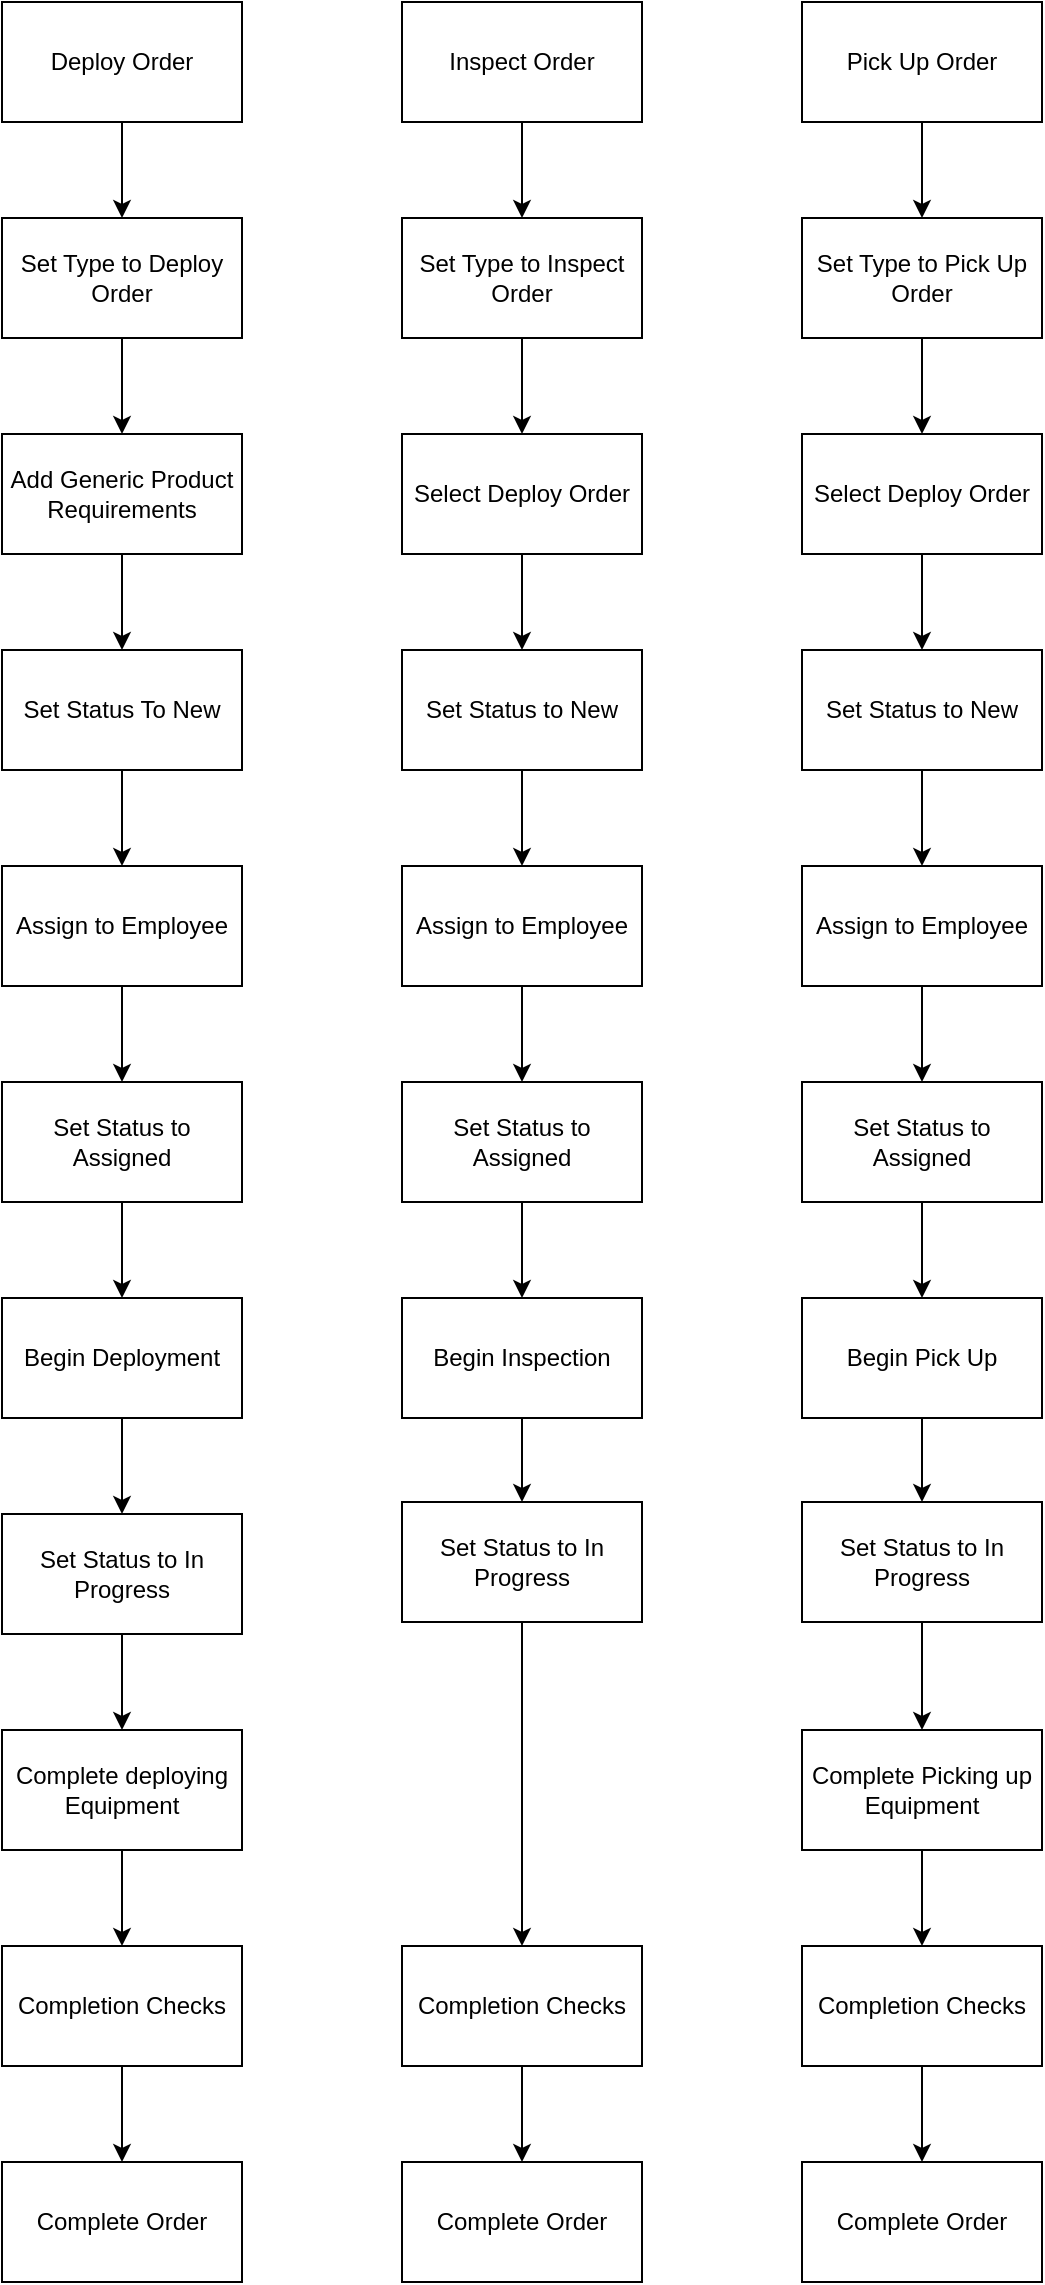 <mxfile version="16.2.4" type="github">
  <diagram id="IVju5YWaCnDdPaoF4sn5" name="Order Type Process">
    <mxGraphModel dx="2062" dy="1160" grid="1" gridSize="10" guides="1" tooltips="1" connect="1" arrows="1" fold="1" page="1" pageScale="1" pageWidth="850" pageHeight="1100" math="0" shadow="0">
      <root>
        <mxCell id="0" />
        <mxCell id="1" parent="0" />
        <mxCell id="v1Vv0ovnMn7X07BH-cjP-1" value="" style="edgeStyle=orthogonalEdgeStyle;rounded=0;orthogonalLoop=1;jettySize=auto;html=1;" edge="1" parent="1" source="v1Vv0ovnMn7X07BH-cjP-2" target="v1Vv0ovnMn7X07BH-cjP-12">
          <mxGeometry relative="1" as="geometry" />
        </mxCell>
        <mxCell id="v1Vv0ovnMn7X07BH-cjP-2" value="Deploy Order" style="rounded=0;whiteSpace=wrap;html=1;" vertex="1" parent="1">
          <mxGeometry x="60" y="50" width="120" height="60" as="geometry" />
        </mxCell>
        <mxCell id="v1Vv0ovnMn7X07BH-cjP-3" value="" style="edgeStyle=orthogonalEdgeStyle;rounded=0;orthogonalLoop=1;jettySize=auto;html=1;" edge="1" parent="1" source="v1Vv0ovnMn7X07BH-cjP-4" target="v1Vv0ovnMn7X07BH-cjP-6">
          <mxGeometry relative="1" as="geometry" />
        </mxCell>
        <mxCell id="v1Vv0ovnMn7X07BH-cjP-4" value="Add Generic Product Requirements" style="rounded=0;whiteSpace=wrap;html=1;" vertex="1" parent="1">
          <mxGeometry x="60" y="266" width="120" height="60" as="geometry" />
        </mxCell>
        <mxCell id="v1Vv0ovnMn7X07BH-cjP-5" value="" style="edgeStyle=orthogonalEdgeStyle;rounded=0;orthogonalLoop=1;jettySize=auto;html=1;" edge="1" parent="1" source="v1Vv0ovnMn7X07BH-cjP-6" target="v1Vv0ovnMn7X07BH-cjP-8">
          <mxGeometry relative="1" as="geometry" />
        </mxCell>
        <mxCell id="v1Vv0ovnMn7X07BH-cjP-6" value="Set Status To New" style="rounded=0;whiteSpace=wrap;html=1;" vertex="1" parent="1">
          <mxGeometry x="60" y="374" width="120" height="60" as="geometry" />
        </mxCell>
        <mxCell id="v1Vv0ovnMn7X07BH-cjP-7" value="" style="edgeStyle=orthogonalEdgeStyle;rounded=0;orthogonalLoop=1;jettySize=auto;html=1;" edge="1" parent="1" source="v1Vv0ovnMn7X07BH-cjP-8" target="v1Vv0ovnMn7X07BH-cjP-10">
          <mxGeometry relative="1" as="geometry" />
        </mxCell>
        <mxCell id="v1Vv0ovnMn7X07BH-cjP-8" value="Assign to Employee" style="rounded=0;whiteSpace=wrap;html=1;" vertex="1" parent="1">
          <mxGeometry x="60" y="482" width="120" height="60" as="geometry" />
        </mxCell>
        <mxCell id="v1Vv0ovnMn7X07BH-cjP-9" value="" style="edgeStyle=orthogonalEdgeStyle;rounded=0;orthogonalLoop=1;jettySize=auto;html=1;" edge="1" parent="1" source="v1Vv0ovnMn7X07BH-cjP-10" target="v1Vv0ovnMn7X07BH-cjP-14">
          <mxGeometry relative="1" as="geometry" />
        </mxCell>
        <mxCell id="v1Vv0ovnMn7X07BH-cjP-10" value="Set Status to Assigned" style="rounded=0;whiteSpace=wrap;html=1;" vertex="1" parent="1">
          <mxGeometry x="60" y="590" width="120" height="60" as="geometry" />
        </mxCell>
        <mxCell id="v1Vv0ovnMn7X07BH-cjP-11" value="" style="edgeStyle=orthogonalEdgeStyle;rounded=0;orthogonalLoop=1;jettySize=auto;html=1;" edge="1" parent="1" source="v1Vv0ovnMn7X07BH-cjP-12" target="v1Vv0ovnMn7X07BH-cjP-4">
          <mxGeometry relative="1" as="geometry" />
        </mxCell>
        <mxCell id="v1Vv0ovnMn7X07BH-cjP-12" value="Set Type to Deploy Order" style="rounded=0;whiteSpace=wrap;html=1;" vertex="1" parent="1">
          <mxGeometry x="60" y="158" width="120" height="60" as="geometry" />
        </mxCell>
        <mxCell id="v1Vv0ovnMn7X07BH-cjP-13" value="" style="edgeStyle=orthogonalEdgeStyle;rounded=0;orthogonalLoop=1;jettySize=auto;html=1;" edge="1" parent="1" source="v1Vv0ovnMn7X07BH-cjP-14" target="v1Vv0ovnMn7X07BH-cjP-16">
          <mxGeometry relative="1" as="geometry" />
        </mxCell>
        <mxCell id="v1Vv0ovnMn7X07BH-cjP-14" value="Begin Deployment" style="rounded=0;whiteSpace=wrap;html=1;" vertex="1" parent="1">
          <mxGeometry x="60" y="698" width="120" height="60" as="geometry" />
        </mxCell>
        <mxCell id="v1Vv0ovnMn7X07BH-cjP-15" value="" style="edgeStyle=orthogonalEdgeStyle;rounded=0;orthogonalLoop=1;jettySize=auto;html=1;" edge="1" parent="1" source="v1Vv0ovnMn7X07BH-cjP-16" target="v1Vv0ovnMn7X07BH-cjP-18">
          <mxGeometry relative="1" as="geometry" />
        </mxCell>
        <mxCell id="v1Vv0ovnMn7X07BH-cjP-16" value="Set Status to In Progress" style="rounded=0;whiteSpace=wrap;html=1;" vertex="1" parent="1">
          <mxGeometry x="60" y="806" width="120" height="60" as="geometry" />
        </mxCell>
        <mxCell id="v1Vv0ovnMn7X07BH-cjP-17" value="" style="edgeStyle=orthogonalEdgeStyle;rounded=0;orthogonalLoop=1;jettySize=auto;html=1;" edge="1" parent="1" source="v1Vv0ovnMn7X07BH-cjP-18" target="v1Vv0ovnMn7X07BH-cjP-20">
          <mxGeometry relative="1" as="geometry" />
        </mxCell>
        <mxCell id="v1Vv0ovnMn7X07BH-cjP-18" value="Complete deploying Equipment" style="rounded=0;whiteSpace=wrap;html=1;" vertex="1" parent="1">
          <mxGeometry x="60" y="914" width="120" height="60" as="geometry" />
        </mxCell>
        <mxCell id="v1Vv0ovnMn7X07BH-cjP-19" value="" style="edgeStyle=orthogonalEdgeStyle;rounded=0;orthogonalLoop=1;jettySize=auto;html=1;" edge="1" parent="1" source="v1Vv0ovnMn7X07BH-cjP-20" target="v1Vv0ovnMn7X07BH-cjP-21">
          <mxGeometry relative="1" as="geometry" />
        </mxCell>
        <mxCell id="v1Vv0ovnMn7X07BH-cjP-20" value="Completion Checks" style="rounded=0;whiteSpace=wrap;html=1;" vertex="1" parent="1">
          <mxGeometry x="60" y="1022" width="120" height="60" as="geometry" />
        </mxCell>
        <mxCell id="v1Vv0ovnMn7X07BH-cjP-21" value="Complete Order" style="rounded=0;whiteSpace=wrap;html=1;" vertex="1" parent="1">
          <mxGeometry x="60" y="1130" width="120" height="60" as="geometry" />
        </mxCell>
        <mxCell id="v1Vv0ovnMn7X07BH-cjP-22" value="" style="edgeStyle=orthogonalEdgeStyle;rounded=0;orthogonalLoop=1;jettySize=auto;html=1;" edge="1" parent="1" source="v1Vv0ovnMn7X07BH-cjP-23" target="v1Vv0ovnMn7X07BH-cjP-25">
          <mxGeometry relative="1" as="geometry" />
        </mxCell>
        <mxCell id="v1Vv0ovnMn7X07BH-cjP-23" value="Inspect Order" style="rounded=0;whiteSpace=wrap;html=1;" vertex="1" parent="1">
          <mxGeometry x="260" y="50" width="120" height="60" as="geometry" />
        </mxCell>
        <mxCell id="v1Vv0ovnMn7X07BH-cjP-24" value="" style="edgeStyle=orthogonalEdgeStyle;rounded=0;orthogonalLoop=1;jettySize=auto;html=1;" edge="1" parent="1" source="v1Vv0ovnMn7X07BH-cjP-25" target="v1Vv0ovnMn7X07BH-cjP-27">
          <mxGeometry relative="1" as="geometry" />
        </mxCell>
        <mxCell id="v1Vv0ovnMn7X07BH-cjP-25" value="Set Type to Inspect Order" style="rounded=0;whiteSpace=wrap;html=1;" vertex="1" parent="1">
          <mxGeometry x="260" y="158" width="120" height="60" as="geometry" />
        </mxCell>
        <mxCell id="v1Vv0ovnMn7X07BH-cjP-26" value="" style="edgeStyle=orthogonalEdgeStyle;rounded=0;orthogonalLoop=1;jettySize=auto;html=1;" edge="1" parent="1" source="v1Vv0ovnMn7X07BH-cjP-27" target="v1Vv0ovnMn7X07BH-cjP-29">
          <mxGeometry relative="1" as="geometry" />
        </mxCell>
        <mxCell id="v1Vv0ovnMn7X07BH-cjP-27" value="Select Deploy Order" style="rounded=0;whiteSpace=wrap;html=1;" vertex="1" parent="1">
          <mxGeometry x="260" y="266" width="120" height="60" as="geometry" />
        </mxCell>
        <mxCell id="v1Vv0ovnMn7X07BH-cjP-28" value="" style="edgeStyle=orthogonalEdgeStyle;rounded=0;orthogonalLoop=1;jettySize=auto;html=1;" edge="1" parent="1" source="v1Vv0ovnMn7X07BH-cjP-29" target="v1Vv0ovnMn7X07BH-cjP-31">
          <mxGeometry relative="1" as="geometry" />
        </mxCell>
        <mxCell id="v1Vv0ovnMn7X07BH-cjP-29" value="Set Status to New" style="rounded=0;whiteSpace=wrap;html=1;" vertex="1" parent="1">
          <mxGeometry x="260" y="374" width="120" height="60" as="geometry" />
        </mxCell>
        <mxCell id="v1Vv0ovnMn7X07BH-cjP-30" value="" style="edgeStyle=orthogonalEdgeStyle;rounded=0;orthogonalLoop=1;jettySize=auto;html=1;" edge="1" parent="1" source="v1Vv0ovnMn7X07BH-cjP-31" target="v1Vv0ovnMn7X07BH-cjP-33">
          <mxGeometry relative="1" as="geometry" />
        </mxCell>
        <mxCell id="v1Vv0ovnMn7X07BH-cjP-31" value="Assign to Employee" style="rounded=0;whiteSpace=wrap;html=1;" vertex="1" parent="1">
          <mxGeometry x="260" y="482" width="120" height="60" as="geometry" />
        </mxCell>
        <mxCell id="v1Vv0ovnMn7X07BH-cjP-32" value="" style="edgeStyle=orthogonalEdgeStyle;rounded=0;orthogonalLoop=1;jettySize=auto;html=1;" edge="1" parent="1" source="v1Vv0ovnMn7X07BH-cjP-33" target="v1Vv0ovnMn7X07BH-cjP-35">
          <mxGeometry relative="1" as="geometry" />
        </mxCell>
        <mxCell id="v1Vv0ovnMn7X07BH-cjP-33" value="Set Status to Assigned" style="rounded=0;whiteSpace=wrap;html=1;" vertex="1" parent="1">
          <mxGeometry x="260" y="590" width="120" height="60" as="geometry" />
        </mxCell>
        <mxCell id="v1Vv0ovnMn7X07BH-cjP-34" value="" style="edgeStyle=orthogonalEdgeStyle;rounded=0;orthogonalLoop=1;jettySize=auto;html=1;" edge="1" parent="1" source="v1Vv0ovnMn7X07BH-cjP-35" target="v1Vv0ovnMn7X07BH-cjP-54">
          <mxGeometry relative="1" as="geometry" />
        </mxCell>
        <mxCell id="v1Vv0ovnMn7X07BH-cjP-35" value="Begin Inspection" style="rounded=0;whiteSpace=wrap;html=1;" vertex="1" parent="1">
          <mxGeometry x="260" y="698" width="120" height="60" as="geometry" />
        </mxCell>
        <mxCell id="v1Vv0ovnMn7X07BH-cjP-36" value="Complete Order" style="rounded=0;whiteSpace=wrap;html=1;" vertex="1" parent="1">
          <mxGeometry x="260" y="1130" width="120" height="60" as="geometry" />
        </mxCell>
        <mxCell id="v1Vv0ovnMn7X07BH-cjP-37" value="" style="edgeStyle=orthogonalEdgeStyle;rounded=0;orthogonalLoop=1;jettySize=auto;html=1;" edge="1" parent="1" source="v1Vv0ovnMn7X07BH-cjP-38" target="v1Vv0ovnMn7X07BH-cjP-40">
          <mxGeometry relative="1" as="geometry" />
        </mxCell>
        <mxCell id="v1Vv0ovnMn7X07BH-cjP-38" value="Pick Up Order" style="rounded=0;whiteSpace=wrap;html=1;" vertex="1" parent="1">
          <mxGeometry x="460" y="50" width="120" height="60" as="geometry" />
        </mxCell>
        <mxCell id="v1Vv0ovnMn7X07BH-cjP-39" value="" style="edgeStyle=orthogonalEdgeStyle;rounded=0;orthogonalLoop=1;jettySize=auto;html=1;" edge="1" parent="1" source="v1Vv0ovnMn7X07BH-cjP-40" target="v1Vv0ovnMn7X07BH-cjP-42">
          <mxGeometry relative="1" as="geometry" />
        </mxCell>
        <mxCell id="v1Vv0ovnMn7X07BH-cjP-40" value="Set Type to Pick Up Order" style="rounded=0;whiteSpace=wrap;html=1;" vertex="1" parent="1">
          <mxGeometry x="460" y="158" width="120" height="60" as="geometry" />
        </mxCell>
        <mxCell id="v1Vv0ovnMn7X07BH-cjP-41" value="" style="edgeStyle=orthogonalEdgeStyle;rounded=0;orthogonalLoop=1;jettySize=auto;html=1;" edge="1" parent="1" source="v1Vv0ovnMn7X07BH-cjP-42" target="v1Vv0ovnMn7X07BH-cjP-44">
          <mxGeometry relative="1" as="geometry" />
        </mxCell>
        <mxCell id="v1Vv0ovnMn7X07BH-cjP-42" value="Select Deploy Order" style="rounded=0;whiteSpace=wrap;html=1;" vertex="1" parent="1">
          <mxGeometry x="460" y="266" width="120" height="60" as="geometry" />
        </mxCell>
        <mxCell id="v1Vv0ovnMn7X07BH-cjP-43" value="" style="edgeStyle=orthogonalEdgeStyle;rounded=0;orthogonalLoop=1;jettySize=auto;html=1;" edge="1" parent="1" source="v1Vv0ovnMn7X07BH-cjP-44" target="v1Vv0ovnMn7X07BH-cjP-46">
          <mxGeometry relative="1" as="geometry" />
        </mxCell>
        <mxCell id="v1Vv0ovnMn7X07BH-cjP-44" value="Set Status to New" style="rounded=0;whiteSpace=wrap;html=1;" vertex="1" parent="1">
          <mxGeometry x="460" y="374" width="120" height="60" as="geometry" />
        </mxCell>
        <mxCell id="v1Vv0ovnMn7X07BH-cjP-45" value="" style="edgeStyle=orthogonalEdgeStyle;rounded=0;orthogonalLoop=1;jettySize=auto;html=1;" edge="1" parent="1" source="v1Vv0ovnMn7X07BH-cjP-46" target="v1Vv0ovnMn7X07BH-cjP-48">
          <mxGeometry relative="1" as="geometry" />
        </mxCell>
        <mxCell id="v1Vv0ovnMn7X07BH-cjP-46" value="Assign to Employee" style="rounded=0;whiteSpace=wrap;html=1;" vertex="1" parent="1">
          <mxGeometry x="460" y="482" width="120" height="60" as="geometry" />
        </mxCell>
        <mxCell id="v1Vv0ovnMn7X07BH-cjP-47" value="" style="edgeStyle=orthogonalEdgeStyle;rounded=0;orthogonalLoop=1;jettySize=auto;html=1;" edge="1" parent="1" source="v1Vv0ovnMn7X07BH-cjP-48" target="v1Vv0ovnMn7X07BH-cjP-50">
          <mxGeometry relative="1" as="geometry" />
        </mxCell>
        <mxCell id="v1Vv0ovnMn7X07BH-cjP-48" value="Set Status to Assigned" style="rounded=0;whiteSpace=wrap;html=1;" vertex="1" parent="1">
          <mxGeometry x="460" y="590" width="120" height="60" as="geometry" />
        </mxCell>
        <mxCell id="v1Vv0ovnMn7X07BH-cjP-49" value="" style="edgeStyle=orthogonalEdgeStyle;rounded=0;orthogonalLoop=1;jettySize=auto;html=1;" edge="1" parent="1" source="v1Vv0ovnMn7X07BH-cjP-50" target="v1Vv0ovnMn7X07BH-cjP-52">
          <mxGeometry relative="1" as="geometry" />
        </mxCell>
        <mxCell id="v1Vv0ovnMn7X07BH-cjP-50" value="Begin Pick Up" style="rounded=0;whiteSpace=wrap;html=1;" vertex="1" parent="1">
          <mxGeometry x="460" y="698" width="120" height="60" as="geometry" />
        </mxCell>
        <mxCell id="v1Vv0ovnMn7X07BH-cjP-51" value="" style="edgeStyle=orthogonalEdgeStyle;rounded=0;orthogonalLoop=1;jettySize=auto;html=1;" edge="1" parent="1" source="v1Vv0ovnMn7X07BH-cjP-52" target="v1Vv0ovnMn7X07BH-cjP-58">
          <mxGeometry relative="1" as="geometry" />
        </mxCell>
        <mxCell id="v1Vv0ovnMn7X07BH-cjP-52" value="Set Status to In Progress" style="rounded=0;whiteSpace=wrap;html=1;" vertex="1" parent="1">
          <mxGeometry x="460" y="800" width="120" height="60" as="geometry" />
        </mxCell>
        <mxCell id="v1Vv0ovnMn7X07BH-cjP-53" value="" style="edgeStyle=orthogonalEdgeStyle;rounded=0;orthogonalLoop=1;jettySize=auto;html=1;" edge="1" parent="1" source="v1Vv0ovnMn7X07BH-cjP-54" target="v1Vv0ovnMn7X07BH-cjP-56">
          <mxGeometry relative="1" as="geometry" />
        </mxCell>
        <mxCell id="v1Vv0ovnMn7X07BH-cjP-54" value="Set Status to In Progress" style="rounded=0;whiteSpace=wrap;html=1;" vertex="1" parent="1">
          <mxGeometry x="260" y="800" width="120" height="60" as="geometry" />
        </mxCell>
        <mxCell id="v1Vv0ovnMn7X07BH-cjP-55" value="" style="edgeStyle=orthogonalEdgeStyle;rounded=0;orthogonalLoop=1;jettySize=auto;html=1;" edge="1" parent="1" source="v1Vv0ovnMn7X07BH-cjP-56" target="v1Vv0ovnMn7X07BH-cjP-36">
          <mxGeometry relative="1" as="geometry" />
        </mxCell>
        <mxCell id="v1Vv0ovnMn7X07BH-cjP-56" value="Completion Checks" style="rounded=0;whiteSpace=wrap;html=1;" vertex="1" parent="1">
          <mxGeometry x="260" y="1022" width="120" height="60" as="geometry" />
        </mxCell>
        <mxCell id="v1Vv0ovnMn7X07BH-cjP-57" value="" style="edgeStyle=orthogonalEdgeStyle;rounded=0;orthogonalLoop=1;jettySize=auto;html=1;" edge="1" parent="1" source="v1Vv0ovnMn7X07BH-cjP-58" target="v1Vv0ovnMn7X07BH-cjP-61">
          <mxGeometry relative="1" as="geometry" />
        </mxCell>
        <mxCell id="v1Vv0ovnMn7X07BH-cjP-58" value="Complete Picking up Equipment" style="rounded=0;whiteSpace=wrap;html=1;" vertex="1" parent="1">
          <mxGeometry x="460" y="914" width="120" height="60" as="geometry" />
        </mxCell>
        <mxCell id="v1Vv0ovnMn7X07BH-cjP-59" value="Complete Order" style="rounded=0;whiteSpace=wrap;html=1;" vertex="1" parent="1">
          <mxGeometry x="460" y="1130" width="120" height="60" as="geometry" />
        </mxCell>
        <mxCell id="v1Vv0ovnMn7X07BH-cjP-60" value="" style="edgeStyle=orthogonalEdgeStyle;rounded=0;orthogonalLoop=1;jettySize=auto;html=1;" edge="1" parent="1" source="v1Vv0ovnMn7X07BH-cjP-61" target="v1Vv0ovnMn7X07BH-cjP-59">
          <mxGeometry relative="1" as="geometry" />
        </mxCell>
        <mxCell id="v1Vv0ovnMn7X07BH-cjP-61" value="Completion Checks" style="rounded=0;whiteSpace=wrap;html=1;" vertex="1" parent="1">
          <mxGeometry x="460" y="1022" width="120" height="60" as="geometry" />
        </mxCell>
      </root>
    </mxGraphModel>
  </diagram>
</mxfile>
